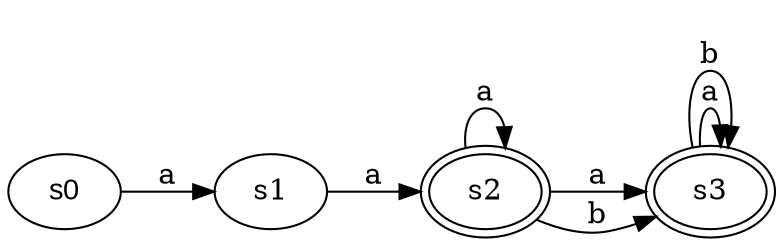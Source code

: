 digraph{ 
rankdir=LR 
s0 [shape=ellipse,fontname="Arial"] 
s3[Shape=circle, peripheries=2]
s2[Shape=circle, peripheries=2]
s0->s1[label="a"] 
s1->s2[label="a"]
s2->s2[label="a"] 
s2->s3[label="a"] 
s2->s3[label="b"] 
s3->s3[label="a"] 
s3->s3[label="b"] 
}

